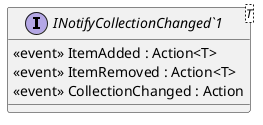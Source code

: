 @startuml
interface "INotifyCollectionChanged`1"<T> {
     <<event>> ItemAdded : Action<T> 
     <<event>> ItemRemoved : Action<T> 
     <<event>> CollectionChanged : Action 
}
@enduml

